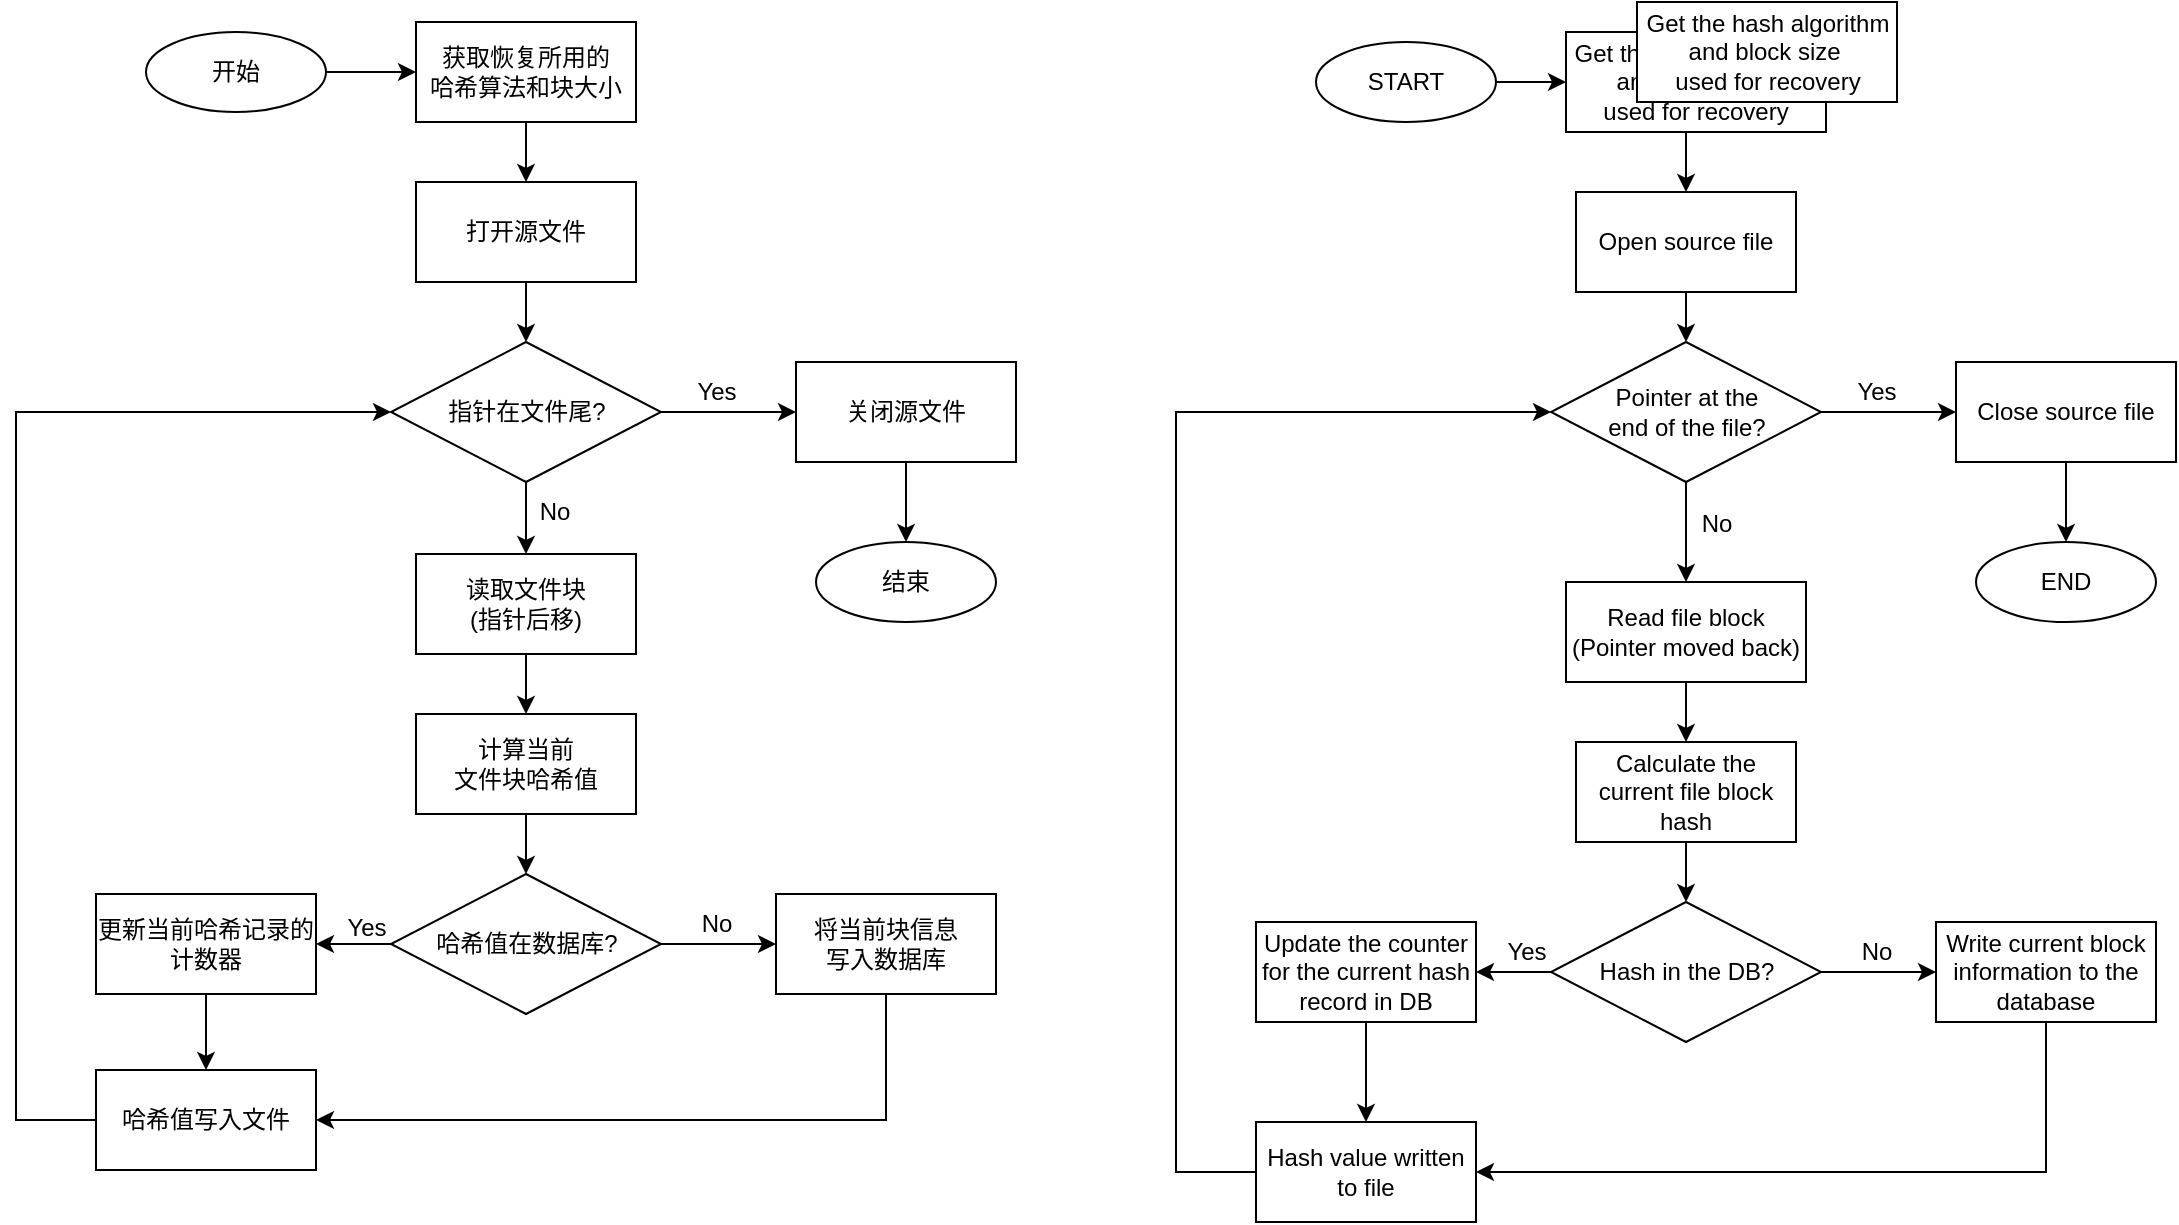 <mxfile version="24.7.8">
  <diagram id="C5RBs43oDa-KdzZeNtuy" name="Page-1">
    <mxGraphModel dx="2273" dy="1043" grid="1" gridSize="10" guides="1" tooltips="1" connect="1" arrows="1" fold="1" page="1" pageScale="1" pageWidth="827" pageHeight="1169" math="0" shadow="0">
      <root>
        <mxCell id="WIyWlLk6GJQsqaUBKTNV-0" />
        <mxCell id="WIyWlLk6GJQsqaUBKTNV-1" parent="WIyWlLk6GJQsqaUBKTNV-0" />
        <mxCell id="j0nrbRdaFHqnjfs8Q7LT-4" value="" style="edgeStyle=orthogonalEdgeStyle;rounded=0;orthogonalLoop=1;jettySize=auto;html=1;" parent="WIyWlLk6GJQsqaUBKTNV-1" source="jT1MtgrbQrkUiN0wVVsD-0" target="j0nrbRdaFHqnjfs8Q7LT-0" edge="1">
          <mxGeometry relative="1" as="geometry" />
        </mxCell>
        <mxCell id="jT1MtgrbQrkUiN0wVVsD-0" value="开始" style="ellipse;whiteSpace=wrap;html=1;" parent="WIyWlLk6GJQsqaUBKTNV-1" vertex="1">
          <mxGeometry x="-375" y="105" width="90" height="40" as="geometry" />
        </mxCell>
        <mxCell id="j0nrbRdaFHqnjfs8Q7LT-7" style="edgeStyle=orthogonalEdgeStyle;rounded=0;orthogonalLoop=1;jettySize=auto;html=1;exitX=0.5;exitY=1;exitDx=0;exitDy=0;entryX=0.5;entryY=0;entryDx=0;entryDy=0;" parent="WIyWlLk6GJQsqaUBKTNV-1" source="jT1MtgrbQrkUiN0wVVsD-1" target="jT1MtgrbQrkUiN0wVVsD-2" edge="1">
          <mxGeometry relative="1" as="geometry" />
        </mxCell>
        <mxCell id="jT1MtgrbQrkUiN0wVVsD-1" value="打开源文件" style="rounded=0;whiteSpace=wrap;html=1;" parent="WIyWlLk6GJQsqaUBKTNV-1" vertex="1">
          <mxGeometry x="-240" y="180" width="110" height="50" as="geometry" />
        </mxCell>
        <mxCell id="jT1MtgrbQrkUiN0wVVsD-12" value="" style="edgeStyle=orthogonalEdgeStyle;rounded=0;orthogonalLoop=1;jettySize=auto;html=1;" parent="WIyWlLk6GJQsqaUBKTNV-1" source="jT1MtgrbQrkUiN0wVVsD-2" target="jT1MtgrbQrkUiN0wVVsD-4" edge="1">
          <mxGeometry relative="1" as="geometry" />
        </mxCell>
        <mxCell id="jT1MtgrbQrkUiN0wVVsD-20" value="" style="edgeStyle=orthogonalEdgeStyle;rounded=0;orthogonalLoop=1;jettySize=auto;html=1;" parent="WIyWlLk6GJQsqaUBKTNV-1" source="jT1MtgrbQrkUiN0wVVsD-2" target="jT1MtgrbQrkUiN0wVVsD-3" edge="1">
          <mxGeometry relative="1" as="geometry" />
        </mxCell>
        <mxCell id="jT1MtgrbQrkUiN0wVVsD-2" value="指针在文件尾?" style="rhombus;whiteSpace=wrap;html=1;" parent="WIyWlLk6GJQsqaUBKTNV-1" vertex="1">
          <mxGeometry x="-252.5" y="260" width="135" height="70" as="geometry" />
        </mxCell>
        <mxCell id="jT1MtgrbQrkUiN0wVVsD-21" value="" style="edgeStyle=orthogonalEdgeStyle;rounded=0;orthogonalLoop=1;jettySize=auto;html=1;" parent="WIyWlLk6GJQsqaUBKTNV-1" source="jT1MtgrbQrkUiN0wVVsD-3" target="jT1MtgrbQrkUiN0wVVsD-10" edge="1">
          <mxGeometry relative="1" as="geometry" />
        </mxCell>
        <mxCell id="jT1MtgrbQrkUiN0wVVsD-3" value="关闭源文件" style="rounded=0;whiteSpace=wrap;html=1;" parent="WIyWlLk6GJQsqaUBKTNV-1" vertex="1">
          <mxGeometry x="-50" y="270" width="110" height="50" as="geometry" />
        </mxCell>
        <mxCell id="jT1MtgrbQrkUiN0wVVsD-13" value="" style="edgeStyle=orthogonalEdgeStyle;rounded=0;orthogonalLoop=1;jettySize=auto;html=1;" parent="WIyWlLk6GJQsqaUBKTNV-1" source="jT1MtgrbQrkUiN0wVVsD-4" target="jT1MtgrbQrkUiN0wVVsD-5" edge="1">
          <mxGeometry relative="1" as="geometry" />
        </mxCell>
        <mxCell id="jT1MtgrbQrkUiN0wVVsD-4" value="读取文件块&lt;div&gt;(指针后移)&lt;/div&gt;" style="rounded=0;whiteSpace=wrap;html=1;" parent="WIyWlLk6GJQsqaUBKTNV-1" vertex="1">
          <mxGeometry x="-240" y="366" width="110" height="50" as="geometry" />
        </mxCell>
        <mxCell id="j0nrbRdaFHqnjfs8Q7LT-9" value="" style="edgeStyle=orthogonalEdgeStyle;rounded=0;orthogonalLoop=1;jettySize=auto;html=1;" parent="WIyWlLk6GJQsqaUBKTNV-1" source="jT1MtgrbQrkUiN0wVVsD-5" target="jT1MtgrbQrkUiN0wVVsD-6" edge="1">
          <mxGeometry relative="1" as="geometry" />
        </mxCell>
        <mxCell id="jT1MtgrbQrkUiN0wVVsD-5" value="计算当前&lt;div&gt;文件块哈希值&lt;/div&gt;" style="rounded=0;whiteSpace=wrap;html=1;" parent="WIyWlLk6GJQsqaUBKTNV-1" vertex="1">
          <mxGeometry x="-240" y="446" width="110" height="50" as="geometry" />
        </mxCell>
        <mxCell id="jT1MtgrbQrkUiN0wVVsD-16" value="" style="edgeStyle=orthogonalEdgeStyle;rounded=0;orthogonalLoop=1;jettySize=auto;html=1;" parent="WIyWlLk6GJQsqaUBKTNV-1" source="jT1MtgrbQrkUiN0wVVsD-6" target="jT1MtgrbQrkUiN0wVVsD-7" edge="1">
          <mxGeometry relative="1" as="geometry" />
        </mxCell>
        <mxCell id="j0nrbRdaFHqnjfs8Q7LT-2" value="" style="edgeStyle=orthogonalEdgeStyle;rounded=0;orthogonalLoop=1;jettySize=auto;html=1;" parent="WIyWlLk6GJQsqaUBKTNV-1" source="jT1MtgrbQrkUiN0wVVsD-6" target="jT1MtgrbQrkUiN0wVVsD-8" edge="1">
          <mxGeometry relative="1" as="geometry" />
        </mxCell>
        <mxCell id="jT1MtgrbQrkUiN0wVVsD-6" value="哈希值在数据库?" style="rhombus;whiteSpace=wrap;html=1;" parent="WIyWlLk6GJQsqaUBKTNV-1" vertex="1">
          <mxGeometry x="-252.5" y="526" width="135" height="70" as="geometry" />
        </mxCell>
        <mxCell id="jT1MtgrbQrkUiN0wVVsD-17" style="edgeStyle=orthogonalEdgeStyle;rounded=0;orthogonalLoop=1;jettySize=auto;html=1;exitX=0.5;exitY=1;exitDx=0;exitDy=0;entryX=1;entryY=0.5;entryDx=0;entryDy=0;" parent="WIyWlLk6GJQsqaUBKTNV-1" source="jT1MtgrbQrkUiN0wVVsD-7" target="jT1MtgrbQrkUiN0wVVsD-9" edge="1">
          <mxGeometry relative="1" as="geometry" />
        </mxCell>
        <mxCell id="jT1MtgrbQrkUiN0wVVsD-7" value="将当前块信息&lt;div&gt;写入数据库&lt;/div&gt;" style="rounded=0;whiteSpace=wrap;html=1;" parent="WIyWlLk6GJQsqaUBKTNV-1" vertex="1">
          <mxGeometry x="-60" y="536" width="110" height="50" as="geometry" />
        </mxCell>
        <mxCell id="j0nrbRdaFHqnjfs8Q7LT-3" value="" style="edgeStyle=orthogonalEdgeStyle;rounded=0;orthogonalLoop=1;jettySize=auto;html=1;" parent="WIyWlLk6GJQsqaUBKTNV-1" source="jT1MtgrbQrkUiN0wVVsD-8" target="jT1MtgrbQrkUiN0wVVsD-9" edge="1">
          <mxGeometry relative="1" as="geometry" />
        </mxCell>
        <mxCell id="jT1MtgrbQrkUiN0wVVsD-8" value="更新当前哈希记录的计数器" style="rounded=0;whiteSpace=wrap;html=1;" parent="WIyWlLk6GJQsqaUBKTNV-1" vertex="1">
          <mxGeometry x="-400" y="536" width="110" height="50" as="geometry" />
        </mxCell>
        <mxCell id="j0nrbRdaFHqnjfs8Q7LT-8" style="edgeStyle=orthogonalEdgeStyle;rounded=0;orthogonalLoop=1;jettySize=auto;html=1;exitX=0;exitY=0.5;exitDx=0;exitDy=0;entryX=0;entryY=0.5;entryDx=0;entryDy=0;" parent="WIyWlLk6GJQsqaUBKTNV-1" source="jT1MtgrbQrkUiN0wVVsD-9" target="jT1MtgrbQrkUiN0wVVsD-2" edge="1">
          <mxGeometry relative="1" as="geometry">
            <Array as="points">
              <mxPoint x="-440" y="649" />
              <mxPoint x="-440" y="295" />
            </Array>
          </mxGeometry>
        </mxCell>
        <mxCell id="jT1MtgrbQrkUiN0wVVsD-9" value="哈希值写入文件" style="rounded=0;whiteSpace=wrap;html=1;" parent="WIyWlLk6GJQsqaUBKTNV-1" vertex="1">
          <mxGeometry x="-400" y="624" width="110" height="50" as="geometry" />
        </mxCell>
        <mxCell id="jT1MtgrbQrkUiN0wVVsD-10" value="结束" style="ellipse;whiteSpace=wrap;html=1;" parent="WIyWlLk6GJQsqaUBKTNV-1" vertex="1">
          <mxGeometry x="-40" y="360" width="90" height="40" as="geometry" />
        </mxCell>
        <mxCell id="j0nrbRdaFHqnjfs8Q7LT-13" style="edgeStyle=orthogonalEdgeStyle;rounded=0;orthogonalLoop=1;jettySize=auto;html=1;exitX=1;exitY=0.5;exitDx=0;exitDy=0;entryX=0;entryY=0.5;entryDx=0;entryDy=0;" parent="WIyWlLk6GJQsqaUBKTNV-1" source="jT1MtgrbQrkUiN0wVVsD-23" target="j0nrbRdaFHqnjfs8Q7LT-1" edge="1">
          <mxGeometry relative="1" as="geometry" />
        </mxCell>
        <mxCell id="jT1MtgrbQrkUiN0wVVsD-23" value="START" style="ellipse;whiteSpace=wrap;html=1;" parent="WIyWlLk6GJQsqaUBKTNV-1" vertex="1">
          <mxGeometry x="210" y="110" width="90" height="40" as="geometry" />
        </mxCell>
        <mxCell id="j0nrbRdaFHqnjfs8Q7LT-11" style="edgeStyle=orthogonalEdgeStyle;rounded=0;orthogonalLoop=1;jettySize=auto;html=1;exitX=0.5;exitY=1;exitDx=0;exitDy=0;entryX=0.5;entryY=0;entryDx=0;entryDy=0;" parent="WIyWlLk6GJQsqaUBKTNV-1" source="jT1MtgrbQrkUiN0wVVsD-24" target="jT1MtgrbQrkUiN0wVVsD-27" edge="1">
          <mxGeometry relative="1" as="geometry" />
        </mxCell>
        <mxCell id="jT1MtgrbQrkUiN0wVVsD-24" value="Open source file" style="rounded=0;whiteSpace=wrap;html=1;" parent="WIyWlLk6GJQsqaUBKTNV-1" vertex="1">
          <mxGeometry x="340" y="185" width="110" height="50" as="geometry" />
        </mxCell>
        <mxCell id="jT1MtgrbQrkUiN0wVVsD-25" value="" style="edgeStyle=orthogonalEdgeStyle;rounded=0;orthogonalLoop=1;jettySize=auto;html=1;" parent="WIyWlLk6GJQsqaUBKTNV-1" source="jT1MtgrbQrkUiN0wVVsD-27" target="jT1MtgrbQrkUiN0wVVsD-31" edge="1">
          <mxGeometry relative="1" as="geometry" />
        </mxCell>
        <mxCell id="jT1MtgrbQrkUiN0wVVsD-26" value="" style="edgeStyle=orthogonalEdgeStyle;rounded=0;orthogonalLoop=1;jettySize=auto;html=1;" parent="WIyWlLk6GJQsqaUBKTNV-1" source="jT1MtgrbQrkUiN0wVVsD-27" target="jT1MtgrbQrkUiN0wVVsD-29" edge="1">
          <mxGeometry relative="1" as="geometry" />
        </mxCell>
        <mxCell id="jT1MtgrbQrkUiN0wVVsD-27" value="Pointer at the&lt;div&gt;end&amp;nbsp;&lt;span style=&quot;background-color: initial;&quot;&gt;of the file?&lt;/span&gt;&lt;/div&gt;" style="rhombus;whiteSpace=wrap;html=1;" parent="WIyWlLk6GJQsqaUBKTNV-1" vertex="1">
          <mxGeometry x="327.5" y="260" width="135" height="70" as="geometry" />
        </mxCell>
        <mxCell id="jT1MtgrbQrkUiN0wVVsD-28" value="" style="edgeStyle=orthogonalEdgeStyle;rounded=0;orthogonalLoop=1;jettySize=auto;html=1;" parent="WIyWlLk6GJQsqaUBKTNV-1" source="jT1MtgrbQrkUiN0wVVsD-29" target="jT1MtgrbQrkUiN0wVVsD-42" edge="1">
          <mxGeometry relative="1" as="geometry" />
        </mxCell>
        <mxCell id="jT1MtgrbQrkUiN0wVVsD-29" value="Close source file" style="rounded=0;whiteSpace=wrap;html=1;" parent="WIyWlLk6GJQsqaUBKTNV-1" vertex="1">
          <mxGeometry x="530" y="270" width="110" height="50" as="geometry" />
        </mxCell>
        <mxCell id="jT1MtgrbQrkUiN0wVVsD-30" value="" style="edgeStyle=orthogonalEdgeStyle;rounded=0;orthogonalLoop=1;jettySize=auto;html=1;" parent="WIyWlLk6GJQsqaUBKTNV-1" source="jT1MtgrbQrkUiN0wVVsD-31" target="jT1MtgrbQrkUiN0wVVsD-33" edge="1">
          <mxGeometry relative="1" as="geometry" />
        </mxCell>
        <mxCell id="jT1MtgrbQrkUiN0wVVsD-31" value="&lt;div&gt;Read file block&lt;/div&gt;&lt;div&gt;(Pointer moved back)&lt;/div&gt;" style="rounded=0;whiteSpace=wrap;html=1;" parent="WIyWlLk6GJQsqaUBKTNV-1" vertex="1">
          <mxGeometry x="335" y="380" width="120" height="50" as="geometry" />
        </mxCell>
        <mxCell id="j0nrbRdaFHqnjfs8Q7LT-14" style="edgeStyle=orthogonalEdgeStyle;rounded=0;orthogonalLoop=1;jettySize=auto;html=1;exitX=0.5;exitY=1;exitDx=0;exitDy=0;entryX=0.5;entryY=0;entryDx=0;entryDy=0;" parent="WIyWlLk6GJQsqaUBKTNV-1" source="jT1MtgrbQrkUiN0wVVsD-33" target="jT1MtgrbQrkUiN0wVVsD-35" edge="1">
          <mxGeometry relative="1" as="geometry" />
        </mxCell>
        <mxCell id="jT1MtgrbQrkUiN0wVVsD-33" value="Calculate the current file block hash" style="rounded=0;whiteSpace=wrap;html=1;" parent="WIyWlLk6GJQsqaUBKTNV-1" vertex="1">
          <mxGeometry x="340" y="460" width="110" height="50" as="geometry" />
        </mxCell>
        <mxCell id="jT1MtgrbQrkUiN0wVVsD-34" value="" style="edgeStyle=orthogonalEdgeStyle;rounded=0;orthogonalLoop=1;jettySize=auto;html=1;" parent="WIyWlLk6GJQsqaUBKTNV-1" source="jT1MtgrbQrkUiN0wVVsD-35" target="jT1MtgrbQrkUiN0wVVsD-37" edge="1">
          <mxGeometry relative="1" as="geometry" />
        </mxCell>
        <mxCell id="j0nrbRdaFHqnjfs8Q7LT-15" style="edgeStyle=orthogonalEdgeStyle;rounded=0;orthogonalLoop=1;jettySize=auto;html=1;exitX=0;exitY=0.5;exitDx=0;exitDy=0;entryX=1;entryY=0.5;entryDx=0;entryDy=0;" parent="WIyWlLk6GJQsqaUBKTNV-1" source="jT1MtgrbQrkUiN0wVVsD-35" target="jT1MtgrbQrkUiN0wVVsD-39" edge="1">
          <mxGeometry relative="1" as="geometry" />
        </mxCell>
        <mxCell id="jT1MtgrbQrkUiN0wVVsD-35" value="Hash in the DB?" style="rhombus;whiteSpace=wrap;html=1;" parent="WIyWlLk6GJQsqaUBKTNV-1" vertex="1">
          <mxGeometry x="327.5" y="540" width="135" height="70" as="geometry" />
        </mxCell>
        <mxCell id="jT1MtgrbQrkUiN0wVVsD-36" style="edgeStyle=orthogonalEdgeStyle;rounded=0;orthogonalLoop=1;jettySize=auto;html=1;exitX=0.5;exitY=1;exitDx=0;exitDy=0;entryX=1;entryY=0.5;entryDx=0;entryDy=0;" parent="WIyWlLk6GJQsqaUBKTNV-1" source="jT1MtgrbQrkUiN0wVVsD-37" target="jT1MtgrbQrkUiN0wVVsD-41" edge="1">
          <mxGeometry relative="1" as="geometry" />
        </mxCell>
        <mxCell id="jT1MtgrbQrkUiN0wVVsD-37" value="Write current&amp;nbsp;block information to the database" style="rounded=0;whiteSpace=wrap;html=1;" parent="WIyWlLk6GJQsqaUBKTNV-1" vertex="1">
          <mxGeometry x="520" y="550" width="110" height="50" as="geometry" />
        </mxCell>
        <mxCell id="jT1MtgrbQrkUiN0wVVsD-38" value="" style="edgeStyle=orthogonalEdgeStyle;rounded=0;orthogonalLoop=1;jettySize=auto;html=1;" parent="WIyWlLk6GJQsqaUBKTNV-1" source="jT1MtgrbQrkUiN0wVVsD-39" target="jT1MtgrbQrkUiN0wVVsD-41" edge="1">
          <mxGeometry relative="1" as="geometry" />
        </mxCell>
        <mxCell id="jT1MtgrbQrkUiN0wVVsD-39" value="Update the counter for the current hash record in DB" style="rounded=0;whiteSpace=wrap;html=1;" parent="WIyWlLk6GJQsqaUBKTNV-1" vertex="1">
          <mxGeometry x="180" y="550" width="110" height="50" as="geometry" />
        </mxCell>
        <mxCell id="j0nrbRdaFHqnjfs8Q7LT-16" style="edgeStyle=orthogonalEdgeStyle;rounded=0;orthogonalLoop=1;jettySize=auto;html=1;exitX=0;exitY=0.5;exitDx=0;exitDy=0;entryX=0;entryY=0.5;entryDx=0;entryDy=0;" parent="WIyWlLk6GJQsqaUBKTNV-1" source="jT1MtgrbQrkUiN0wVVsD-41" target="jT1MtgrbQrkUiN0wVVsD-27" edge="1">
          <mxGeometry relative="1" as="geometry">
            <Array as="points">
              <mxPoint x="140" y="675" />
              <mxPoint x="140" y="295" />
            </Array>
          </mxGeometry>
        </mxCell>
        <mxCell id="jT1MtgrbQrkUiN0wVVsD-41" value="Hash value written to file" style="rounded=0;whiteSpace=wrap;html=1;" parent="WIyWlLk6GJQsqaUBKTNV-1" vertex="1">
          <mxGeometry x="180" y="650" width="110" height="50" as="geometry" />
        </mxCell>
        <mxCell id="jT1MtgrbQrkUiN0wVVsD-42" value="END" style="ellipse;whiteSpace=wrap;html=1;" parent="WIyWlLk6GJQsqaUBKTNV-1" vertex="1">
          <mxGeometry x="540" y="360" width="90" height="40" as="geometry" />
        </mxCell>
        <mxCell id="jT1MtgrbQrkUiN0wVVsD-43" value="Yes" style="text;html=1;align=center;verticalAlign=middle;resizable=0;points=[];autosize=1;strokeColor=none;fillColor=none;" parent="WIyWlLk6GJQsqaUBKTNV-1" vertex="1">
          <mxGeometry x="-110" y="270" width="40" height="30" as="geometry" />
        </mxCell>
        <mxCell id="jT1MtgrbQrkUiN0wVVsD-45" value="No" style="text;html=1;align=center;verticalAlign=middle;resizable=0;points=[];autosize=1;strokeColor=none;fillColor=none;" parent="WIyWlLk6GJQsqaUBKTNV-1" vertex="1">
          <mxGeometry x="-191" y="330" width="40" height="30" as="geometry" />
        </mxCell>
        <mxCell id="jT1MtgrbQrkUiN0wVVsD-46" value="No" style="text;html=1;align=center;verticalAlign=middle;resizable=0;points=[];autosize=1;strokeColor=none;fillColor=none;" parent="WIyWlLk6GJQsqaUBKTNV-1" vertex="1">
          <mxGeometry x="390" y="336" width="40" height="30" as="geometry" />
        </mxCell>
        <mxCell id="jT1MtgrbQrkUiN0wVVsD-47" value="Yes" style="text;html=1;align=center;verticalAlign=middle;resizable=0;points=[];autosize=1;strokeColor=none;fillColor=none;" parent="WIyWlLk6GJQsqaUBKTNV-1" vertex="1">
          <mxGeometry x="470" y="270" width="40" height="30" as="geometry" />
        </mxCell>
        <mxCell id="jT1MtgrbQrkUiN0wVVsD-48" value="No" style="text;html=1;align=center;verticalAlign=middle;resizable=0;points=[];autosize=1;strokeColor=none;fillColor=none;" parent="WIyWlLk6GJQsqaUBKTNV-1" vertex="1">
          <mxGeometry x="-110" y="536" width="40" height="30" as="geometry" />
        </mxCell>
        <mxCell id="jT1MtgrbQrkUiN0wVVsD-49" value="No" style="text;html=1;align=center;verticalAlign=middle;resizable=0;points=[];autosize=1;strokeColor=none;fillColor=none;" parent="WIyWlLk6GJQsqaUBKTNV-1" vertex="1">
          <mxGeometry x="470" y="550" width="40" height="30" as="geometry" />
        </mxCell>
        <mxCell id="jT1MtgrbQrkUiN0wVVsD-50" value="Yes" style="text;html=1;align=center;verticalAlign=middle;resizable=0;points=[];autosize=1;strokeColor=none;fillColor=none;" parent="WIyWlLk6GJQsqaUBKTNV-1" vertex="1">
          <mxGeometry x="-285" y="538" width="40" height="30" as="geometry" />
        </mxCell>
        <mxCell id="jT1MtgrbQrkUiN0wVVsD-51" value="Yes" style="text;html=1;align=center;verticalAlign=middle;resizable=0;points=[];autosize=1;strokeColor=none;fillColor=none;" parent="WIyWlLk6GJQsqaUBKTNV-1" vertex="1">
          <mxGeometry x="295" y="550" width="40" height="30" as="geometry" />
        </mxCell>
        <mxCell id="j0nrbRdaFHqnjfs8Q7LT-6" style="edgeStyle=orthogonalEdgeStyle;rounded=0;orthogonalLoop=1;jettySize=auto;html=1;exitX=0.5;exitY=1;exitDx=0;exitDy=0;entryX=0.5;entryY=0;entryDx=0;entryDy=0;" parent="WIyWlLk6GJQsqaUBKTNV-1" source="j0nrbRdaFHqnjfs8Q7LT-0" target="jT1MtgrbQrkUiN0wVVsD-1" edge="1">
          <mxGeometry relative="1" as="geometry" />
        </mxCell>
        <mxCell id="j0nrbRdaFHqnjfs8Q7LT-0" value="获取恢复所用的&lt;div&gt;哈希算法和块大小&lt;/div&gt;" style="rounded=0;whiteSpace=wrap;html=1;" parent="WIyWlLk6GJQsqaUBKTNV-1" vertex="1">
          <mxGeometry x="-240" y="100" width="110" height="50" as="geometry" />
        </mxCell>
        <mxCell id="j0nrbRdaFHqnjfs8Q7LT-12" style="edgeStyle=orthogonalEdgeStyle;rounded=0;orthogonalLoop=1;jettySize=auto;html=1;exitX=0.5;exitY=1;exitDx=0;exitDy=0;entryX=0.5;entryY=0;entryDx=0;entryDy=0;" parent="WIyWlLk6GJQsqaUBKTNV-1" source="j0nrbRdaFHqnjfs8Q7LT-1" target="jT1MtgrbQrkUiN0wVVsD-24" edge="1">
          <mxGeometry relative="1" as="geometry" />
        </mxCell>
        <mxCell id="j0nrbRdaFHqnjfs8Q7LT-1" value="Get the hash algorithm and block size&amp;nbsp;&lt;div&gt;used for recovery&lt;/div&gt;" style="rounded=0;whiteSpace=wrap;html=1;" parent="WIyWlLk6GJQsqaUBKTNV-1" vertex="1">
          <mxGeometry x="335" y="105" width="130" height="50" as="geometry" />
        </mxCell>
        <mxCell id="j0nrbRdaFHqnjfs8Q7LT-17" value="Get the hash algorithm and block size&amp;nbsp;&lt;div&gt;used for recovery&lt;/div&gt;" style="rounded=0;whiteSpace=wrap;html=1;" parent="WIyWlLk6GJQsqaUBKTNV-1" vertex="1">
          <mxGeometry x="370.5" y="90" width="130" height="50" as="geometry" />
        </mxCell>
      </root>
    </mxGraphModel>
  </diagram>
</mxfile>
